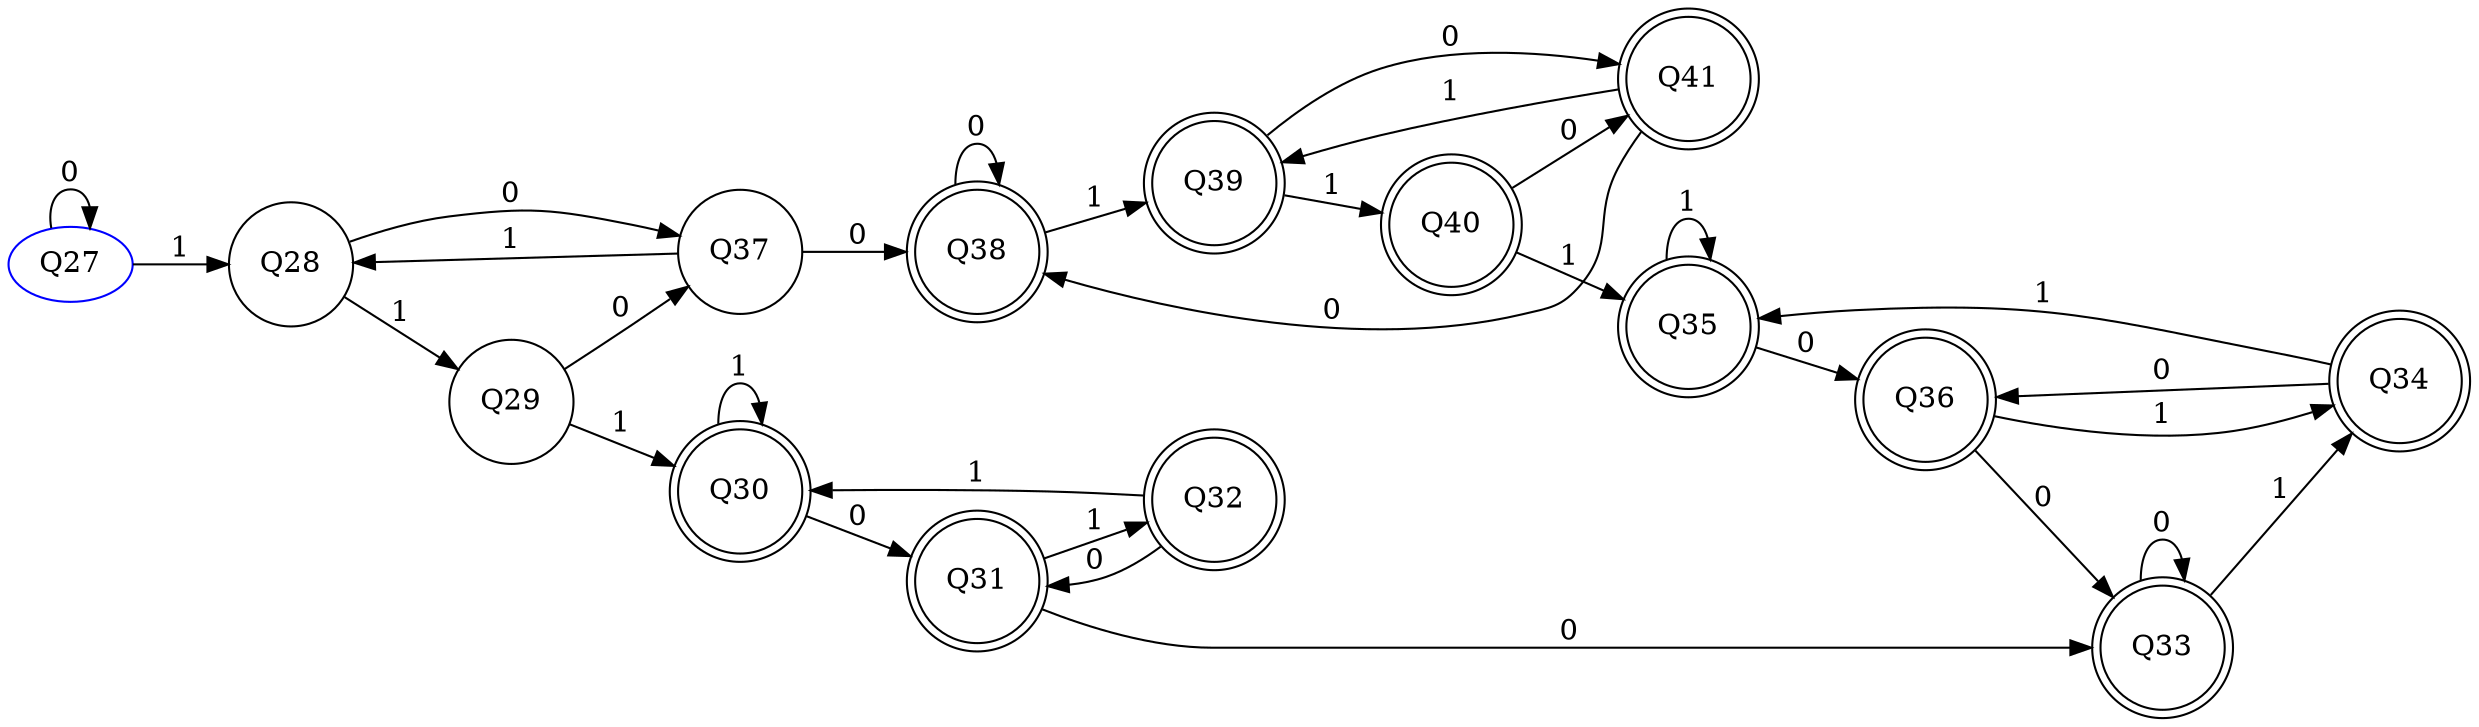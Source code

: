 digraph {
rankdir=LR;
Q27[color=blue];
node [shape=doublecircle];
Q40 Q41 Q36 Q38 Q35 Q31 Q33 Q32 Q34 Q39 Q30 ;
node [shape=circle];
Q41 -> Q38[label="0"];
Q41 -> Q39[label="1"];
Q38 -> Q38[label="0"];
Q38 -> Q39[label="1"];
Q40 -> Q41[label="0"];
Q40 -> Q35[label="1"];
Q39 -> Q41[label="0"];
Q39 -> Q40[label="1"];
Q34 -> Q36[label="0"];
Q34 -> Q35[label="1"];
Q37 -> Q38[label="0"];
Q37 -> Q28[label="1"];
Q36 -> Q33[label="0"];
Q36 -> Q34[label="1"];
Q30 -> Q31[label="0"];
Q30 -> Q30[label="1"];
Q28 -> Q37[label="0"];
Q28 -> Q29[label="1"];
Q32 -> Q31[label="0"];
Q32 -> Q30[label="1"];
Q29 -> Q37[label="0"];
Q29 -> Q30[label="1"];
Q35 -> Q36[label="0"];
Q35 -> Q35[label="1"];
Q33 -> Q33[label="0"];
Q33 -> Q34[label="1"];
Q31 -> Q33[label="0"];
Q31 -> Q32[label="1"];
Q27 -> Q27[label="0"];
Q27 -> Q28[label="1"];
}
